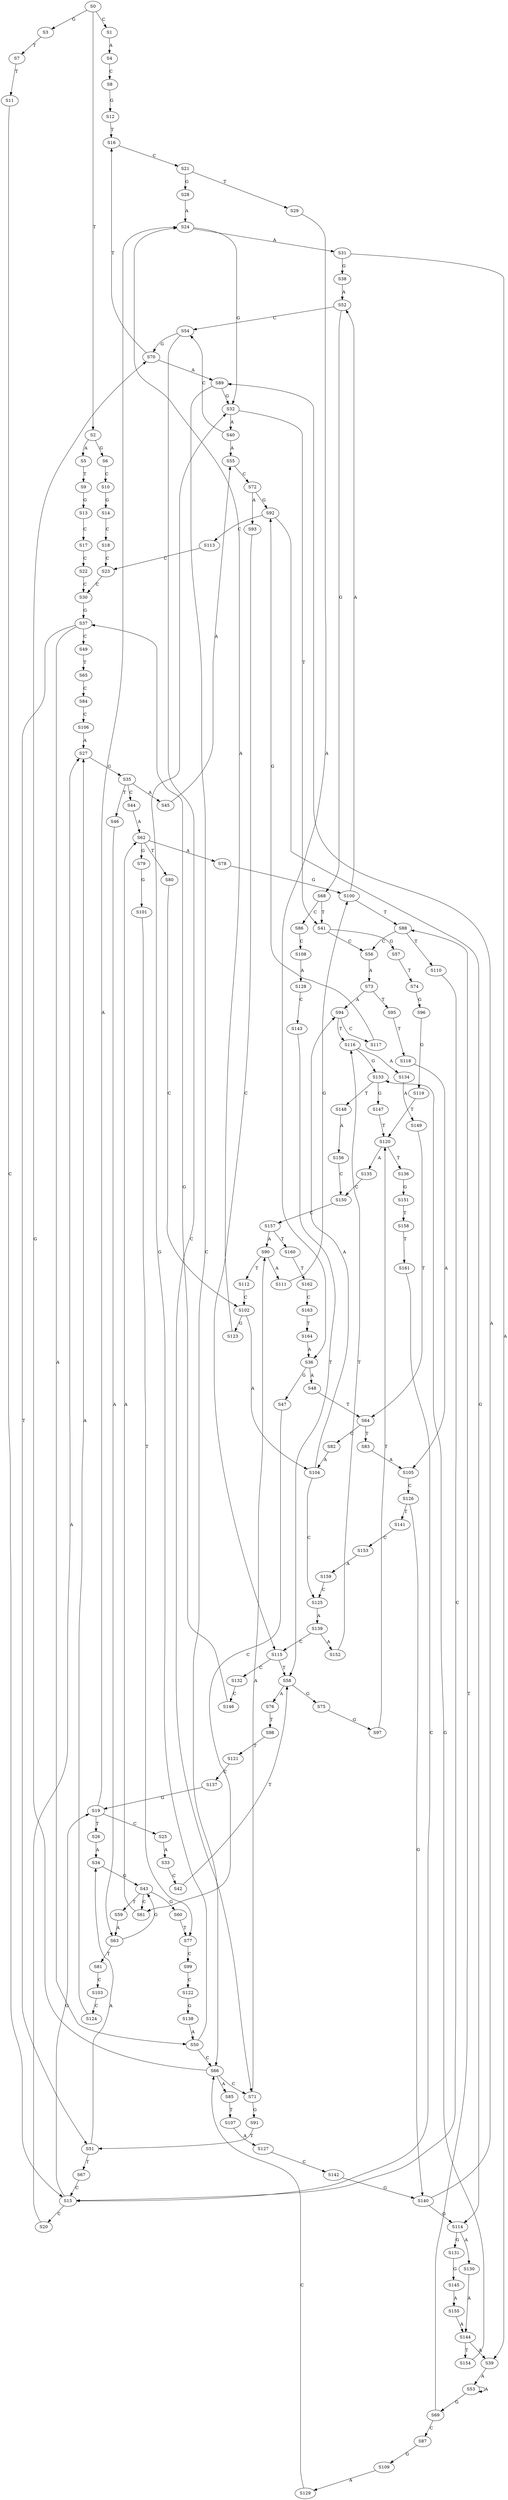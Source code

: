 strict digraph  {
	S0 -> S1 [ label = C ];
	S0 -> S2 [ label = T ];
	S0 -> S3 [ label = G ];
	S1 -> S4 [ label = A ];
	S2 -> S5 [ label = A ];
	S2 -> S6 [ label = G ];
	S3 -> S7 [ label = T ];
	S4 -> S8 [ label = C ];
	S5 -> S9 [ label = T ];
	S6 -> S10 [ label = C ];
	S7 -> S11 [ label = T ];
	S8 -> S12 [ label = G ];
	S9 -> S13 [ label = G ];
	S10 -> S14 [ label = G ];
	S11 -> S15 [ label = C ];
	S12 -> S16 [ label = T ];
	S13 -> S17 [ label = C ];
	S14 -> S18 [ label = C ];
	S15 -> S19 [ label = G ];
	S15 -> S20 [ label = C ];
	S16 -> S21 [ label = C ];
	S17 -> S22 [ label = C ];
	S18 -> S23 [ label = C ];
	S19 -> S24 [ label = A ];
	S19 -> S25 [ label = C ];
	S19 -> S26 [ label = T ];
	S20 -> S27 [ label = A ];
	S21 -> S28 [ label = G ];
	S21 -> S29 [ label = T ];
	S22 -> S30 [ label = C ];
	S23 -> S30 [ label = C ];
	S24 -> S31 [ label = A ];
	S24 -> S32 [ label = G ];
	S25 -> S33 [ label = A ];
	S26 -> S34 [ label = A ];
	S27 -> S35 [ label = G ];
	S28 -> S24 [ label = A ];
	S29 -> S36 [ label = A ];
	S30 -> S37 [ label = G ];
	S31 -> S38 [ label = G ];
	S31 -> S39 [ label = A ];
	S32 -> S40 [ label = A ];
	S32 -> S41 [ label = T ];
	S33 -> S42 [ label = C ];
	S34 -> S43 [ label = G ];
	S35 -> S44 [ label = C ];
	S35 -> S45 [ label = A ];
	S35 -> S46 [ label = T ];
	S36 -> S47 [ label = G ];
	S36 -> S48 [ label = A ];
	S37 -> S49 [ label = C ];
	S37 -> S50 [ label = A ];
	S37 -> S51 [ label = T ];
	S38 -> S52 [ label = A ];
	S39 -> S53 [ label = A ];
	S40 -> S54 [ label = C ];
	S40 -> S55 [ label = A ];
	S41 -> S56 [ label = C ];
	S41 -> S57 [ label = G ];
	S42 -> S58 [ label = T ];
	S43 -> S59 [ label = T ];
	S43 -> S60 [ label = G ];
	S43 -> S61 [ label = C ];
	S44 -> S62 [ label = A ];
	S45 -> S55 [ label = A ];
	S46 -> S63 [ label = A ];
	S47 -> S61 [ label = C ];
	S48 -> S64 [ label = T ];
	S49 -> S65 [ label = T ];
	S50 -> S32 [ label = G ];
	S50 -> S66 [ label = C ];
	S51 -> S34 [ label = A ];
	S51 -> S67 [ label = T ];
	S52 -> S68 [ label = G ];
	S52 -> S54 [ label = C ];
	S53 -> S69 [ label = G ];
	S53 -> S53 [ label = A ];
	S54 -> S70 [ label = G ];
	S54 -> S71 [ label = C ];
	S55 -> S72 [ label = C ];
	S56 -> S73 [ label = A ];
	S57 -> S74 [ label = T ];
	S58 -> S75 [ label = G ];
	S58 -> S76 [ label = A ];
	S59 -> S63 [ label = A ];
	S60 -> S77 [ label = T ];
	S61 -> S62 [ label = A ];
	S62 -> S78 [ label = A ];
	S62 -> S79 [ label = G ];
	S62 -> S80 [ label = T ];
	S63 -> S81 [ label = T ];
	S63 -> S43 [ label = G ];
	S64 -> S82 [ label = C ];
	S64 -> S83 [ label = T ];
	S65 -> S84 [ label = C ];
	S66 -> S85 [ label = A ];
	S66 -> S71 [ label = C ];
	S66 -> S70 [ label = G ];
	S67 -> S15 [ label = C ];
	S68 -> S41 [ label = T ];
	S68 -> S86 [ label = C ];
	S69 -> S87 [ label = C ];
	S69 -> S88 [ label = T ];
	S70 -> S16 [ label = T ];
	S70 -> S89 [ label = A ];
	S71 -> S90 [ label = A ];
	S71 -> S91 [ label = G ];
	S72 -> S92 [ label = G ];
	S72 -> S93 [ label = A ];
	S73 -> S94 [ label = A ];
	S73 -> S95 [ label = T ];
	S74 -> S96 [ label = G ];
	S75 -> S97 [ label = G ];
	S76 -> S98 [ label = T ];
	S77 -> S99 [ label = C ];
	S78 -> S100 [ label = G ];
	S79 -> S101 [ label = G ];
	S80 -> S102 [ label = C ];
	S81 -> S103 [ label = C ];
	S82 -> S104 [ label = A ];
	S83 -> S105 [ label = A ];
	S84 -> S106 [ label = C ];
	S85 -> S107 [ label = T ];
	S86 -> S108 [ label = C ];
	S87 -> S109 [ label = G ];
	S88 -> S110 [ label = T ];
	S88 -> S56 [ label = C ];
	S89 -> S66 [ label = C ];
	S89 -> S32 [ label = G ];
	S90 -> S111 [ label = A ];
	S90 -> S112 [ label = T ];
	S91 -> S51 [ label = T ];
	S92 -> S113 [ label = C ];
	S92 -> S114 [ label = G ];
	S93 -> S115 [ label = C ];
	S94 -> S116 [ label = T ];
	S94 -> S117 [ label = C ];
	S95 -> S118 [ label = T ];
	S96 -> S119 [ label = G ];
	S97 -> S120 [ label = T ];
	S98 -> S121 [ label = T ];
	S99 -> S122 [ label = C ];
	S100 -> S52 [ label = A ];
	S100 -> S88 [ label = T ];
	S101 -> S77 [ label = T ];
	S102 -> S104 [ label = A ];
	S102 -> S123 [ label = G ];
	S103 -> S124 [ label = C ];
	S104 -> S125 [ label = C ];
	S104 -> S94 [ label = A ];
	S105 -> S126 [ label = C ];
	S106 -> S27 [ label = A ];
	S107 -> S127 [ label = A ];
	S108 -> S128 [ label = A ];
	S109 -> S129 [ label = A ];
	S110 -> S15 [ label = C ];
	S111 -> S100 [ label = G ];
	S112 -> S102 [ label = C ];
	S113 -> S23 [ label = C ];
	S114 -> S130 [ label = A ];
	S114 -> S131 [ label = G ];
	S115 -> S58 [ label = T ];
	S115 -> S132 [ label = C ];
	S116 -> S133 [ label = G ];
	S116 -> S134 [ label = A ];
	S117 -> S92 [ label = G ];
	S118 -> S105 [ label = A ];
	S119 -> S120 [ label = T ];
	S120 -> S135 [ label = A ];
	S120 -> S136 [ label = T ];
	S121 -> S137 [ label = C ];
	S122 -> S138 [ label = G ];
	S123 -> S24 [ label = A ];
	S124 -> S27 [ label = A ];
	S125 -> S139 [ label = A ];
	S126 -> S140 [ label = G ];
	S126 -> S141 [ label = T ];
	S127 -> S142 [ label = C ];
	S128 -> S143 [ label = C ];
	S129 -> S66 [ label = C ];
	S130 -> S144 [ label = A ];
	S131 -> S145 [ label = G ];
	S132 -> S146 [ label = C ];
	S133 -> S147 [ label = G ];
	S133 -> S148 [ label = T ];
	S134 -> S149 [ label = A ];
	S135 -> S150 [ label = C ];
	S136 -> S151 [ label = G ];
	S137 -> S19 [ label = G ];
	S138 -> S50 [ label = A ];
	S139 -> S152 [ label = A ];
	S139 -> S115 [ label = C ];
	S140 -> S114 [ label = G ];
	S140 -> S89 [ label = A ];
	S141 -> S153 [ label = C ];
	S142 -> S140 [ label = G ];
	S143 -> S58 [ label = T ];
	S144 -> S154 [ label = T ];
	S144 -> S39 [ label = A ];
	S145 -> S155 [ label = A ];
	S146 -> S37 [ label = G ];
	S147 -> S120 [ label = T ];
	S148 -> S156 [ label = A ];
	S149 -> S64 [ label = T ];
	S150 -> S157 [ label = C ];
	S151 -> S158 [ label = T ];
	S152 -> S116 [ label = T ];
	S153 -> S159 [ label = A ];
	S154 -> S133 [ label = G ];
	S155 -> S144 [ label = A ];
	S156 -> S150 [ label = C ];
	S157 -> S160 [ label = T ];
	S157 -> S90 [ label = A ];
	S158 -> S161 [ label = T ];
	S159 -> S125 [ label = C ];
	S160 -> S162 [ label = T ];
	S161 -> S15 [ label = C ];
	S162 -> S163 [ label = C ];
	S163 -> S164 [ label = T ];
	S164 -> S36 [ label = A ];
}
